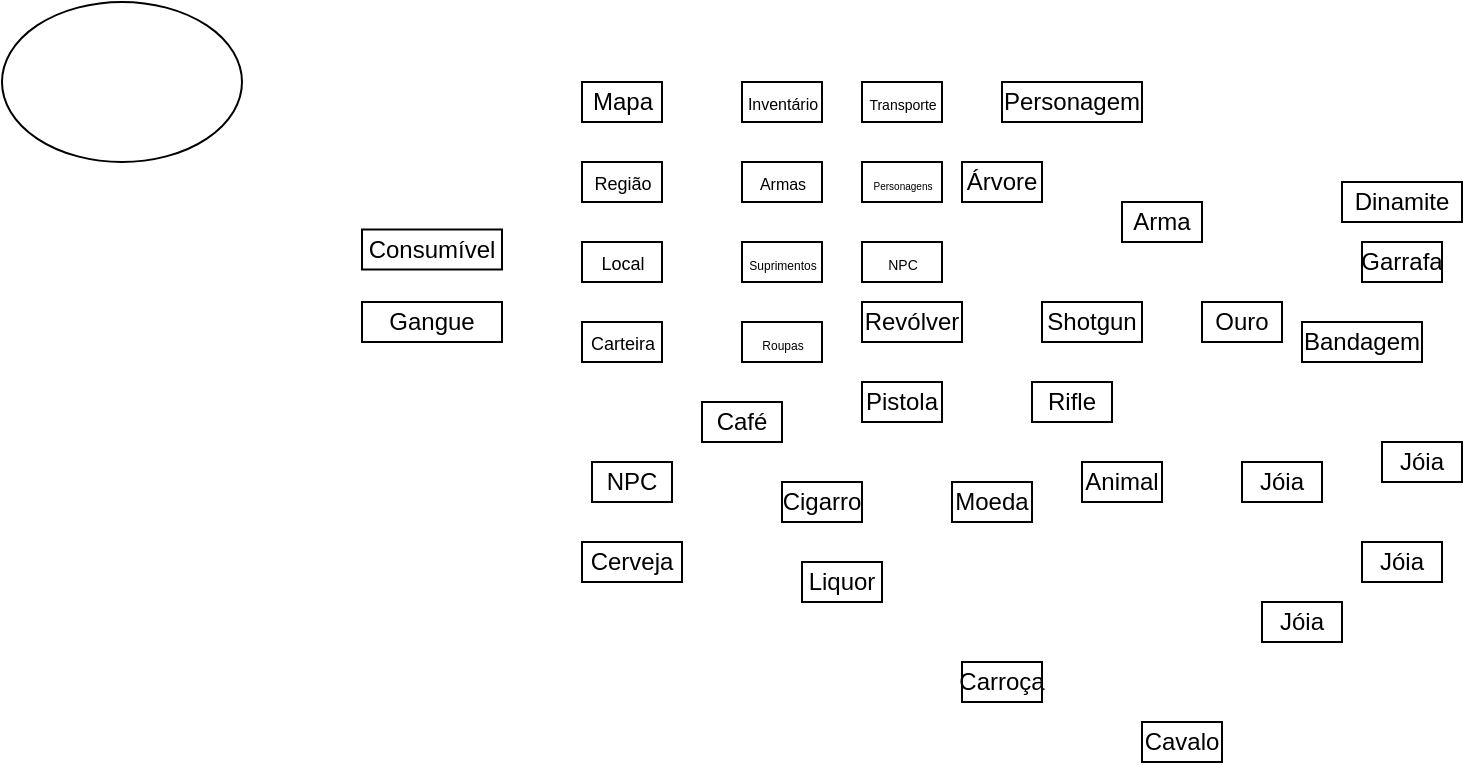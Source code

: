 <mxfile version="24.2.5" type="github">
  <diagram id="R2lEEEUBdFMjLlhIrx00" name="Page-1">
    <mxGraphModel dx="1053" dy="489" grid="1" gridSize="10" guides="1" tooltips="1" connect="1" arrows="1" fold="1" page="1" pageScale="1" pageWidth="850" pageHeight="1100" math="0" shadow="0" extFonts="Permanent Marker^https://fonts.googleapis.com/css?family=Permanent+Marker">
      <root>
        <mxCell id="0" />
        <mxCell id="1" parent="0" />
        <mxCell id="qxBlPj7kd-Hy3L1U8TbH-3" value="" style="whiteSpace=wrap;html=1;" parent="1" vertex="1">
          <mxGeometry x="400" y="110" width="40" height="20" as="geometry" />
        </mxCell>
        <mxCell id="yV0FYIFKv9BxsQTMN04u-1" value="Mapa" style="text;html=1;align=center;verticalAlign=middle;whiteSpace=wrap;rounded=0;" parent="1" vertex="1">
          <mxGeometry x="407.5" y="116.25" width="25" height="7.5" as="geometry" />
        </mxCell>
        <mxCell id="yV0FYIFKv9BxsQTMN04u-3" value="" style="whiteSpace=wrap;html=1;" parent="1" vertex="1">
          <mxGeometry x="400" y="150" width="40" height="20" as="geometry" />
        </mxCell>
        <mxCell id="PZfGzbShFNdAoiEEgzWy-1" value="Personagem" style="whiteSpace=wrap;html=1;" parent="1" vertex="1">
          <mxGeometry x="610" y="110" width="70" height="20" as="geometry" />
        </mxCell>
        <mxCell id="yV0FYIFKv9BxsQTMN04u-4" value="&lt;font style=&quot;font-size: 9px;&quot;&gt;Região&lt;/font&gt;" style="text;html=1;align=center;verticalAlign=middle;whiteSpace=wrap;rounded=0;" parent="1" vertex="1">
          <mxGeometry x="407.5" y="156.25" width="25" height="7.5" as="geometry" />
        </mxCell>
        <mxCell id="PZfGzbShFNdAoiEEgzWy-2" value="Árvore" style="whiteSpace=wrap;html=1;" parent="1" vertex="1">
          <mxGeometry x="590" y="150" width="40" height="20" as="geometry" />
        </mxCell>
        <mxCell id="yV0FYIFKv9BxsQTMN04u-5" value="" style="whiteSpace=wrap;html=1;" parent="1" vertex="1">
          <mxGeometry x="400" y="190" width="40" height="20" as="geometry" />
        </mxCell>
        <mxCell id="PZfGzbShFNdAoiEEgzWy-4" value="Arma" style="whiteSpace=wrap;html=1;" parent="1" vertex="1">
          <mxGeometry x="670" y="170" width="40" height="20" as="geometry" />
        </mxCell>
        <mxCell id="yV0FYIFKv9BxsQTMN04u-6" value="&lt;font style=&quot;font-size: 9px;&quot;&gt;Local&lt;/font&gt;" style="text;html=1;align=center;verticalAlign=middle;whiteSpace=wrap;rounded=0;" parent="1" vertex="1">
          <mxGeometry x="407.5" y="196.25" width="25" height="7.5" as="geometry" />
        </mxCell>
        <mxCell id="PZfGzbShFNdAoiEEgzWy-5" value="Revólver" style="whiteSpace=wrap;html=1;" parent="1" vertex="1">
          <mxGeometry x="540" y="220" width="50" height="20" as="geometry" />
        </mxCell>
        <mxCell id="yV0FYIFKv9BxsQTMN04u-7" value="" style="whiteSpace=wrap;html=1;" parent="1" vertex="1">
          <mxGeometry x="480" y="110" width="40" height="20" as="geometry" />
        </mxCell>
        <mxCell id="PZfGzbShFNdAoiEEgzWy-6" value="Pistola" style="whiteSpace=wrap;html=1;" parent="1" vertex="1">
          <mxGeometry x="540" y="260" width="40" height="20" as="geometry" />
        </mxCell>
        <mxCell id="yV0FYIFKv9BxsQTMN04u-8" value="&lt;font style=&quot;font-size: 8px;&quot;&gt;Inventário&lt;/font&gt;" style="text;html=1;align=center;verticalAlign=middle;whiteSpace=wrap;rounded=0;" parent="1" vertex="1">
          <mxGeometry x="487.5" y="116.25" width="25" height="7.5" as="geometry" />
        </mxCell>
        <mxCell id="PZfGzbShFNdAoiEEgzWy-7" value="Shotgun" style="whiteSpace=wrap;html=1;" parent="1" vertex="1">
          <mxGeometry x="630" y="220" width="50" height="20" as="geometry" />
        </mxCell>
        <mxCell id="yV0FYIFKv9BxsQTMN04u-9" value="" style="whiteSpace=wrap;html=1;" parent="1" vertex="1">
          <mxGeometry x="480" y="150" width="40" height="20" as="geometry" />
        </mxCell>
        <mxCell id="PZfGzbShFNdAoiEEgzWy-8" value="Rifle" style="whiteSpace=wrap;html=1;" parent="1" vertex="1">
          <mxGeometry x="625" y="260" width="40" height="20" as="geometry" />
        </mxCell>
        <mxCell id="yV0FYIFKv9BxsQTMN04u-10" value="&lt;font style=&quot;font-size: 8px;&quot;&gt;Armas&lt;/font&gt;" style="text;html=1;align=center;verticalAlign=middle;whiteSpace=wrap;rounded=0;" parent="1" vertex="1">
          <mxGeometry x="487.5" y="156.25" width="25" height="7.5" as="geometry" />
        </mxCell>
        <mxCell id="PZfGzbShFNdAoiEEgzWy-10" value="Ouro" style="whiteSpace=wrap;html=1;" parent="1" vertex="1">
          <mxGeometry x="710" y="220" width="40" height="20" as="geometry" />
        </mxCell>
        <mxCell id="yV0FYIFKv9BxsQTMN04u-11" value="" style="whiteSpace=wrap;html=1;" parent="1" vertex="1">
          <mxGeometry x="480" y="190" width="40" height="20" as="geometry" />
        </mxCell>
        <mxCell id="PZfGzbShFNdAoiEEgzWy-11" value="Jóia" style="whiteSpace=wrap;html=1;" parent="1" vertex="1">
          <mxGeometry x="730" y="300" width="40" height="20" as="geometry" />
        </mxCell>
        <mxCell id="yV0FYIFKv9BxsQTMN04u-12" value="&lt;font style=&quot;font-size: 6px;&quot;&gt;Suprimentos&lt;/font&gt;" style="text;html=1;align=center;verticalAlign=middle;whiteSpace=wrap;rounded=0;" parent="1" vertex="1">
          <mxGeometry x="487.5" y="196.25" width="25" height="7.5" as="geometry" />
        </mxCell>
        <mxCell id="PZfGzbShFNdAoiEEgzWy-12" value="Bandagem" style="whiteSpace=wrap;html=1;" parent="1" vertex="1">
          <mxGeometry x="760" y="230" width="60" height="20" as="geometry" />
        </mxCell>
        <mxCell id="yV0FYIFKv9BxsQTMN04u-13" value="" style="whiteSpace=wrap;html=1;" parent="1" vertex="1">
          <mxGeometry x="480" y="230" width="40" height="20" as="geometry" />
        </mxCell>
        <mxCell id="PZfGzbShFNdAoiEEgzWy-13" value="Garrafa" style="whiteSpace=wrap;html=1;" parent="1" vertex="1">
          <mxGeometry x="790" y="190" width="40" height="20" as="geometry" />
        </mxCell>
        <mxCell id="yV0FYIFKv9BxsQTMN04u-14" value="&lt;font style=&quot;font-size: 6px;&quot;&gt;Roupas&lt;/font&gt;" style="text;html=1;align=center;verticalAlign=middle;whiteSpace=wrap;rounded=0;" parent="1" vertex="1">
          <mxGeometry x="487.5" y="236.25" width="25" height="7.5" as="geometry" />
        </mxCell>
        <mxCell id="PZfGzbShFNdAoiEEgzWy-14" value="Dinamite" style="whiteSpace=wrap;html=1;" parent="1" vertex="1">
          <mxGeometry x="780" y="160" width="60" height="20" as="geometry" />
        </mxCell>
        <mxCell id="yV0FYIFKv9BxsQTMN04u-15" value="" style="whiteSpace=wrap;html=1;" parent="1" vertex="1">
          <mxGeometry x="540" y="110" width="40" height="20" as="geometry" />
        </mxCell>
        <mxCell id="MHSS6djbWjyrjED063CA-1" value="Jóia" style="whiteSpace=wrap;html=1;" parent="1" vertex="1">
          <mxGeometry x="800" y="290" width="40" height="20" as="geometry" />
        </mxCell>
        <mxCell id="yV0FYIFKv9BxsQTMN04u-16" value="&lt;font style=&quot;font-size: 7px;&quot;&gt;Transporte&lt;/font&gt;" style="text;html=1;align=center;verticalAlign=middle;whiteSpace=wrap;rounded=0;" parent="1" vertex="1">
          <mxGeometry x="547.5" y="116.25" width="25" height="7.5" as="geometry" />
        </mxCell>
        <mxCell id="MHSS6djbWjyrjED063CA-2" value="Jóia" style="whiteSpace=wrap;html=1;" parent="1" vertex="1">
          <mxGeometry x="790" y="340" width="40" height="20" as="geometry" />
        </mxCell>
        <mxCell id="yV0FYIFKv9BxsQTMN04u-17" value="" style="whiteSpace=wrap;html=1;" parent="1" vertex="1">
          <mxGeometry x="540" y="150" width="40" height="20" as="geometry" />
        </mxCell>
        <mxCell id="MHSS6djbWjyrjED063CA-3" value="Jóia" style="whiteSpace=wrap;html=1;" parent="1" vertex="1">
          <mxGeometry x="740" y="370" width="40" height="20" as="geometry" />
        </mxCell>
        <mxCell id="yV0FYIFKv9BxsQTMN04u-18" value="&lt;font style=&quot;font-size: 5px;&quot;&gt;Personagens&lt;/font&gt;" style="text;html=1;align=center;verticalAlign=middle;whiteSpace=wrap;rounded=0;" parent="1" vertex="1">
          <mxGeometry x="547.5" y="156.25" width="25" height="7.5" as="geometry" />
        </mxCell>
        <mxCell id="MHSS6djbWjyrjED063CA-4" value="NPC" style="whiteSpace=wrap;html=1;" parent="1" vertex="1">
          <mxGeometry x="405" y="300" width="40" height="20" as="geometry" />
        </mxCell>
        <mxCell id="yV0FYIFKv9BxsQTMN04u-19" value="" style="whiteSpace=wrap;html=1;" parent="1" vertex="1">
          <mxGeometry x="540" y="190" width="40" height="20" as="geometry" />
        </mxCell>
        <mxCell id="MHSS6djbWjyrjED063CA-5" value="Carroça" style="whiteSpace=wrap;html=1;" parent="1" vertex="1">
          <mxGeometry x="590" y="400" width="40" height="20" as="geometry" />
        </mxCell>
        <mxCell id="yV0FYIFKv9BxsQTMN04u-20" value="&lt;font style=&quot;font-size: 7px;&quot;&gt;NPC&lt;/font&gt;" style="text;html=1;align=center;verticalAlign=middle;whiteSpace=wrap;rounded=0;" parent="1" vertex="1">
          <mxGeometry x="547.5" y="196.25" width="25" height="7.5" as="geometry" />
        </mxCell>
        <mxCell id="MHSS6djbWjyrjED063CA-6" value="Cavalo" style="whiteSpace=wrap;html=1;" parent="1" vertex="1">
          <mxGeometry x="680" y="430" width="40" height="20" as="geometry" />
        </mxCell>
        <mxCell id="MHSS6djbWjyrjED063CA-7" value="Moeda" style="whiteSpace=wrap;html=1;" parent="1" vertex="1">
          <mxGeometry x="585" y="310" width="40" height="20" as="geometry" />
        </mxCell>
        <mxCell id="MHSS6djbWjyrjED063CA-8" value="Gangue" style="whiteSpace=wrap;html=1;" parent="1" vertex="1">
          <mxGeometry x="290" y="220" width="70" height="20" as="geometry" />
        </mxCell>
        <mxCell id="yV0FYIFKv9BxsQTMN04u-23" value="" style="whiteSpace=wrap;html=1;" parent="1" vertex="1">
          <mxGeometry x="400" y="230" width="40" height="20" as="geometry" />
        </mxCell>
        <mxCell id="MHSS6djbWjyrjED063CA-9" value="Consumível" style="whiteSpace=wrap;html=1;" parent="1" vertex="1">
          <mxGeometry x="290" y="183.75" width="70" height="20" as="geometry" />
        </mxCell>
        <mxCell id="yV0FYIFKv9BxsQTMN04u-24" value="&lt;font style=&quot;font-size: 9px;&quot;&gt;Carteira&lt;/font&gt;" style="text;html=1;align=center;verticalAlign=middle;whiteSpace=wrap;rounded=0;" parent="1" vertex="1">
          <mxGeometry x="407.5" y="236.25" width="25" height="7.5" as="geometry" />
        </mxCell>
        <mxCell id="MHSS6djbWjyrjED063CA-10" value="Cigarro" style="whiteSpace=wrap;html=1;" parent="1" vertex="1">
          <mxGeometry x="500" y="310" width="40" height="20" as="geometry" />
        </mxCell>
        <mxCell id="MHSS6djbWjyrjED063CA-11" value="Liquor" style="whiteSpace=wrap;html=1;" parent="1" vertex="1">
          <mxGeometry x="510" y="350" width="40" height="20" as="geometry" />
        </mxCell>
        <mxCell id="MHSS6djbWjyrjED063CA-12" value="Cerveja" style="whiteSpace=wrap;html=1;" parent="1" vertex="1">
          <mxGeometry x="400" y="340" width="50" height="20" as="geometry" />
        </mxCell>
        <mxCell id="MHSS6djbWjyrjED063CA-13" value="Café" style="whiteSpace=wrap;html=1;" parent="1" vertex="1">
          <mxGeometry x="460" y="270" width="40" height="20" as="geometry" />
        </mxCell>
        <mxCell id="MHSS6djbWjyrjED063CA-14" value="Animal" style="whiteSpace=wrap;html=1;" parent="1" vertex="1">
          <mxGeometry x="650" y="300" width="40" height="20" as="geometry" />
        </mxCell>
        <mxCell id="Q8bpgA2oVHUQJ3SzJIA8-1" value="" style="ellipse;whiteSpace=wrap;html=1;" vertex="1" parent="1">
          <mxGeometry x="110" y="70" width="120" height="80" as="geometry" />
        </mxCell>
      </root>
    </mxGraphModel>
  </diagram>
</mxfile>
